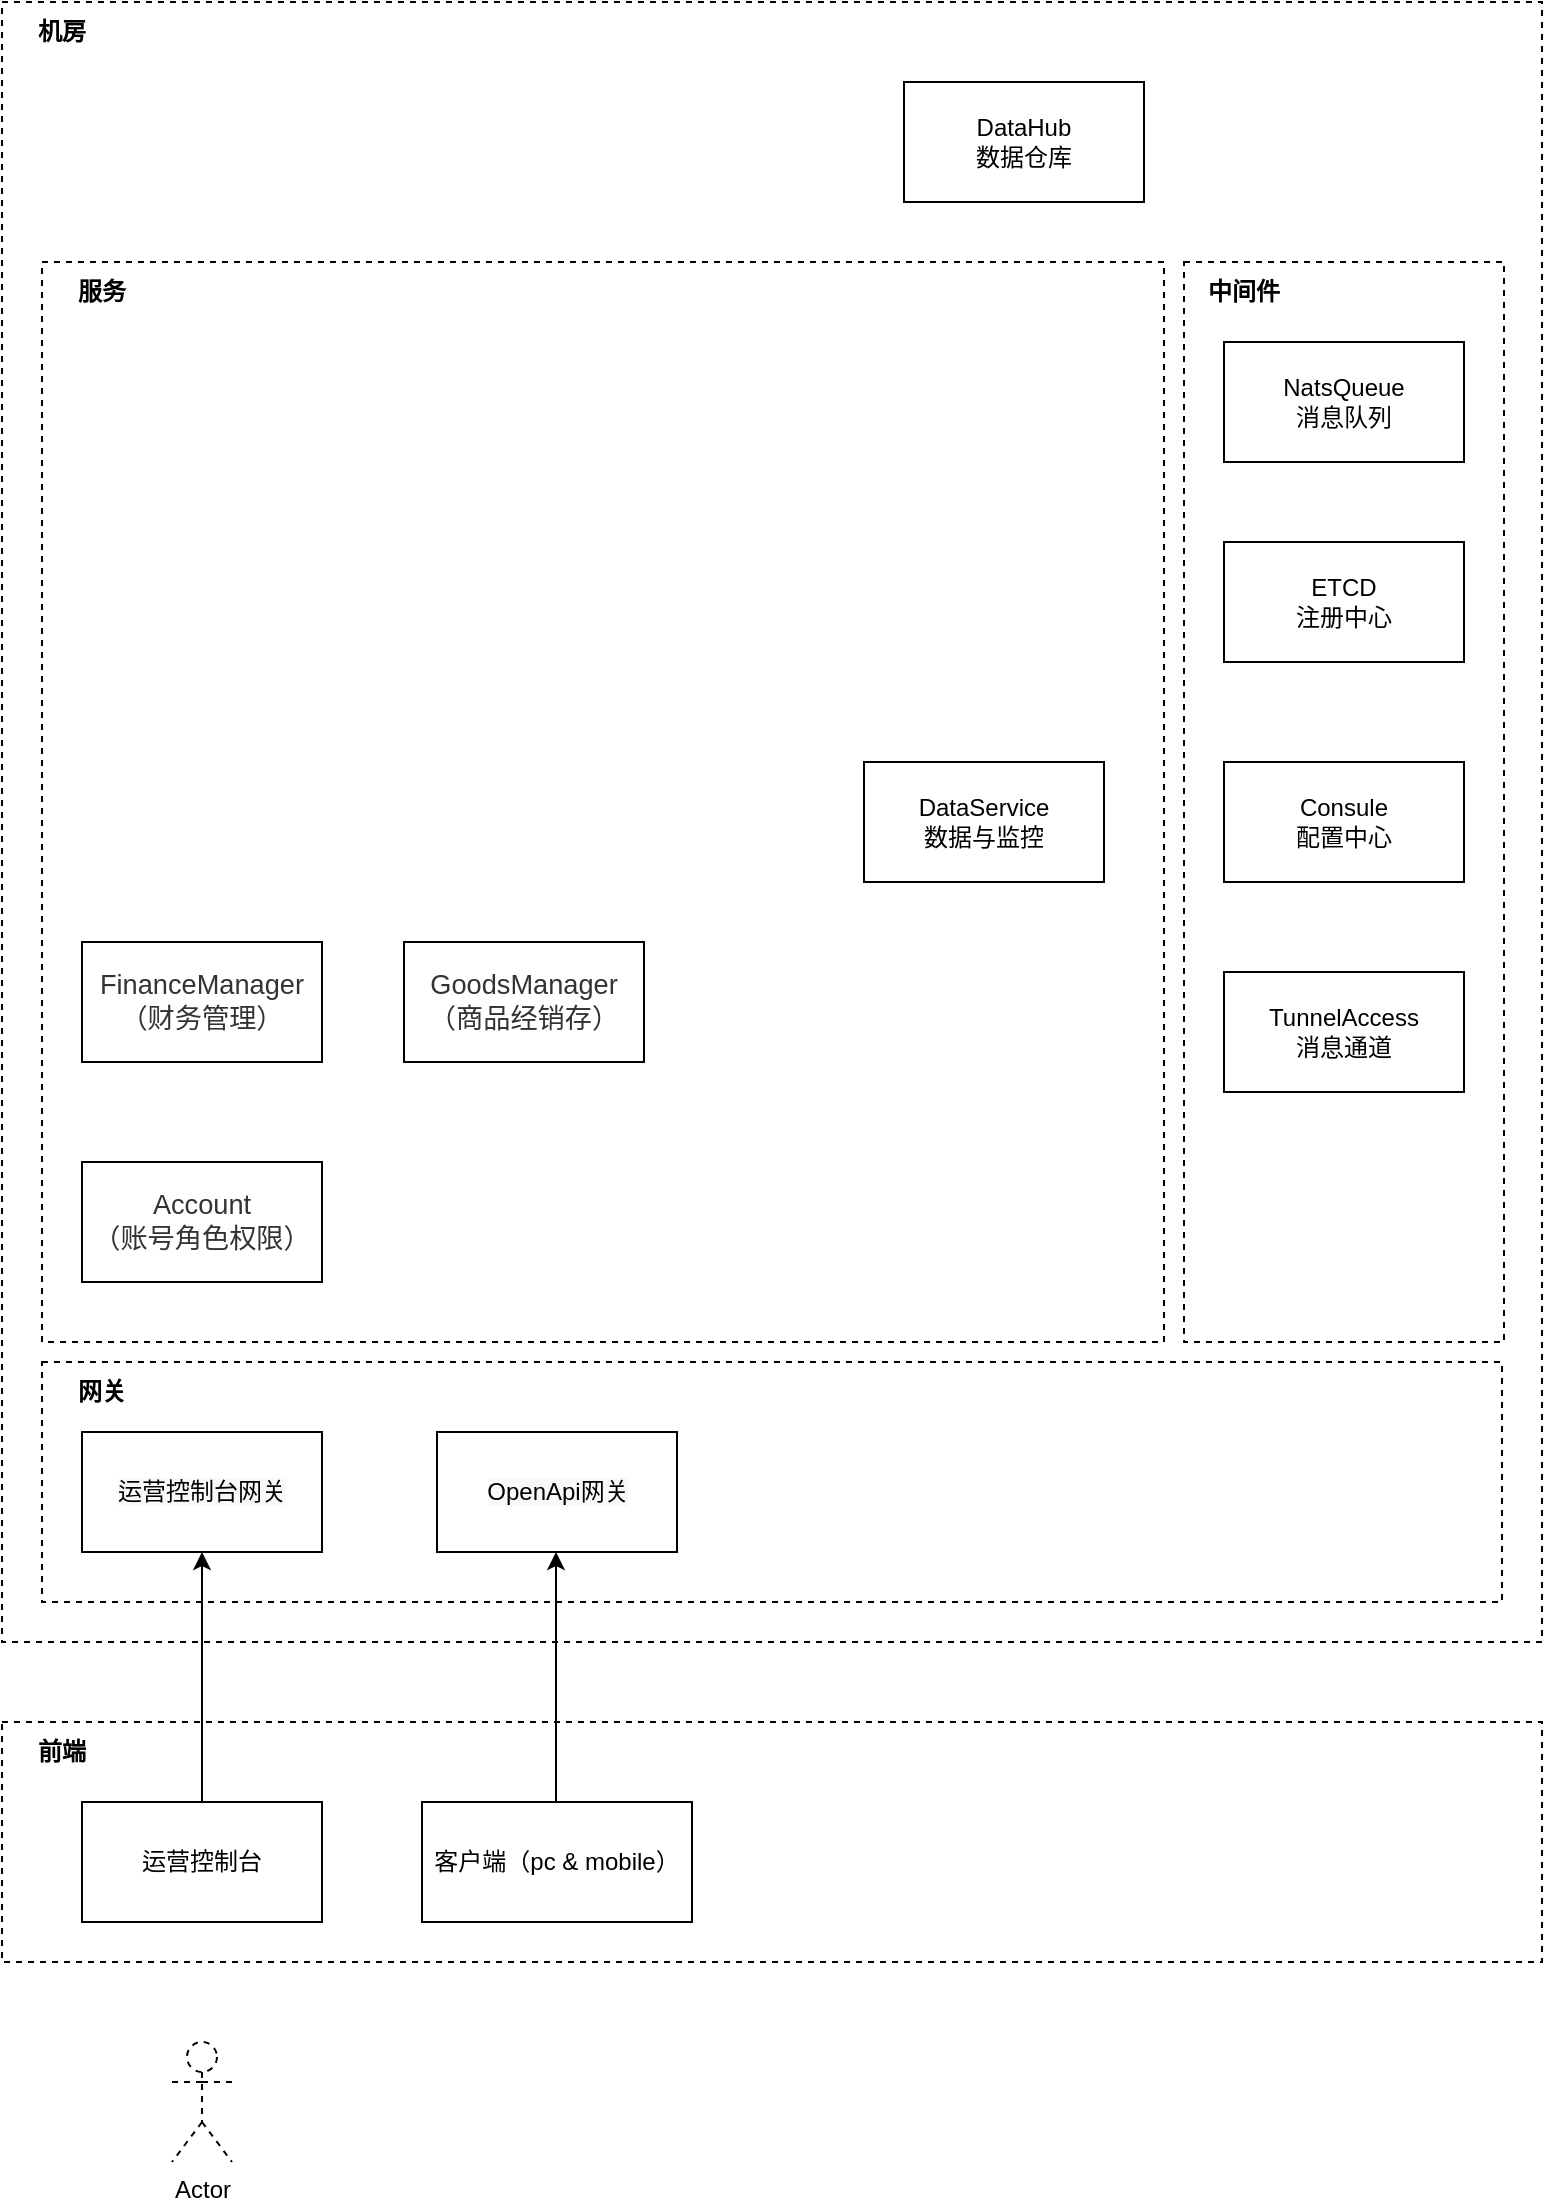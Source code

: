 <mxfile version="16.5.2" type="github">
  <diagram id="yDlQqX4NMxVAkaXIl09R" name="Page-1">
    <mxGraphModel dx="1550" dy="779" grid="1" gridSize="10" guides="1" tooltips="1" connect="1" arrows="1" fold="1" page="1" pageScale="1" pageWidth="827" pageHeight="1169" math="0" shadow="0">
      <root>
        <mxCell id="0" />
        <mxCell id="1" parent="0" />
        <mxCell id="BThvKviPsCQtGSirkgmr-12" value="" style="rounded=0;whiteSpace=wrap;html=1;dashed=1;" vertex="1" parent="1">
          <mxGeometry x="29" y="890" width="770" height="120" as="geometry" />
        </mxCell>
        <mxCell id="BThvKviPsCQtGSirkgmr-13" value="前端" style="text;html=1;strokeColor=none;fillColor=none;align=center;verticalAlign=middle;whiteSpace=wrap;rounded=0;dashed=1;fontStyle=1" vertex="1" parent="1">
          <mxGeometry x="29" y="890" width="60" height="30" as="geometry" />
        </mxCell>
        <mxCell id="BThvKviPsCQtGSirkgmr-14" value="运营控制台" style="rounded=0;whiteSpace=wrap;html=1;" vertex="1" parent="1">
          <mxGeometry x="69" y="930" width="120" height="60" as="geometry" />
        </mxCell>
        <mxCell id="BThvKviPsCQtGSirkgmr-15" value="客户端（pc &amp;amp; mobile）" style="rounded=0;whiteSpace=wrap;html=1;" vertex="1" parent="1">
          <mxGeometry x="239" y="930" width="135" height="60" as="geometry" />
        </mxCell>
        <mxCell id="BThvKviPsCQtGSirkgmr-23" value="" style="rounded=0;whiteSpace=wrap;html=1;dashed=1;" vertex="1" parent="1">
          <mxGeometry x="29" y="30" width="770" height="820" as="geometry" />
        </mxCell>
        <mxCell id="BThvKviPsCQtGSirkgmr-34" value="" style="rounded=0;whiteSpace=wrap;html=1;dashed=1;" vertex="1" parent="1">
          <mxGeometry x="49" y="710" width="730" height="120" as="geometry" />
        </mxCell>
        <mxCell id="BThvKviPsCQtGSirkgmr-35" value="机房" style="text;html=1;strokeColor=none;fillColor=none;align=center;verticalAlign=middle;whiteSpace=wrap;rounded=0;dashed=1;fontStyle=1" vertex="1" parent="1">
          <mxGeometry x="29" y="30" width="60" height="30" as="geometry" />
        </mxCell>
        <mxCell id="BThvKviPsCQtGSirkgmr-36" value="网关" style="text;html=1;strokeColor=none;fillColor=none;align=center;verticalAlign=middle;whiteSpace=wrap;rounded=0;dashed=1;fontStyle=1" vertex="1" parent="1">
          <mxGeometry x="49" y="710" width="60" height="30" as="geometry" />
        </mxCell>
        <mxCell id="BThvKviPsCQtGSirkgmr-37" value="&lt;span style=&quot;color: rgb(51 , 51 , 51) ; font-family: &amp;#34;tahoma&amp;#34; , &amp;#34;microsoft yahei&amp;#34; , , , &amp;#34;malgun gothic&amp;#34; , sans-serif ; font-size: 13.6px ; line-height: 16.8px ; text-align: left ; background-color: rgb(255 , 255 , 255)&quot;&gt;&lt;span style=&quot;color: rgb(0 , 0 , 0) ; font-size: 12px ; text-align: center ; background-color: rgb(248 , 249 , 250)&quot;&gt;运营控制台网关&lt;/span&gt;&lt;br&gt;&lt;/span&gt;" style="rounded=0;whiteSpace=wrap;html=1;" vertex="1" parent="1">
          <mxGeometry x="69" y="745" width="120" height="60" as="geometry" />
        </mxCell>
        <mxCell id="BThvKviPsCQtGSirkgmr-38" value="&lt;span style=&quot;color: rgb(51 , 51 , 51) ; font-family: &amp;#34;tahoma&amp;#34; , &amp;#34;microsoft yahei&amp;#34; , , , &amp;#34;malgun gothic&amp;#34; , sans-serif ; font-size: 13.6px ; line-height: 16.8px ; text-align: left ; background-color: rgb(255 , 255 , 255)&quot;&gt;&lt;span style=&quot;color: rgb(0 , 0 , 0) ; font-size: 12px ; text-align: center ; background-color: rgb(248 , 249 , 250)&quot;&gt;OpenApi网关&lt;/span&gt;&lt;br&gt;&lt;/span&gt;" style="rounded=0;whiteSpace=wrap;html=1;" vertex="1" parent="1">
          <mxGeometry x="246.5" y="745" width="120" height="60" as="geometry" />
        </mxCell>
        <mxCell id="BThvKviPsCQtGSirkgmr-39" value="" style="endArrow=classic;html=1;rounded=0;entryX=0.5;entryY=1;entryDx=0;entryDy=0;exitX=0.5;exitY=0;exitDx=0;exitDy=0;" edge="1" parent="1" source="BThvKviPsCQtGSirkgmr-14" target="BThvKviPsCQtGSirkgmr-37">
          <mxGeometry width="50" height="50" relative="1" as="geometry">
            <mxPoint x="119" y="910" as="sourcePoint" />
            <mxPoint x="118.96" y="810.02" as="targetPoint" />
          </mxGeometry>
        </mxCell>
        <mxCell id="BThvKviPsCQtGSirkgmr-40" value="" style="rounded=0;whiteSpace=wrap;html=1;dashed=1;" vertex="1" parent="1">
          <mxGeometry x="620" y="160" width="160" height="540" as="geometry" />
        </mxCell>
        <mxCell id="BThvKviPsCQtGSirkgmr-41" value="中间件" style="text;html=1;strokeColor=none;fillColor=none;align=center;verticalAlign=middle;whiteSpace=wrap;rounded=0;dashed=1;fontStyle=1" vertex="1" parent="1">
          <mxGeometry x="620" y="160" width="60" height="30" as="geometry" />
        </mxCell>
        <mxCell id="BThvKviPsCQtGSirkgmr-42" value="Consule&lt;br&gt;配置中心" style="rounded=0;whiteSpace=wrap;html=1;" vertex="1" parent="1">
          <mxGeometry x="640" y="410" width="120" height="60" as="geometry" />
        </mxCell>
        <mxCell id="BThvKviPsCQtGSirkgmr-43" value="NatsQueue&lt;br&gt;消息队列" style="rounded=0;whiteSpace=wrap;html=1;" vertex="1" parent="1">
          <mxGeometry x="640" y="200" width="120" height="60" as="geometry" />
        </mxCell>
        <mxCell id="BThvKviPsCQtGSirkgmr-44" value="ETCD&lt;br&gt;注册中心" style="rounded=0;whiteSpace=wrap;html=1;" vertex="1" parent="1">
          <mxGeometry x="640" y="300" width="120" height="60" as="geometry" />
        </mxCell>
        <mxCell id="BThvKviPsCQtGSirkgmr-45" value="TunnelAccess&lt;br&gt;消息通道" style="rounded=0;whiteSpace=wrap;html=1;" vertex="1" parent="1">
          <mxGeometry x="640" y="515" width="120" height="60" as="geometry" />
        </mxCell>
        <mxCell id="BThvKviPsCQtGSirkgmr-52" value="" style="endArrow=classic;html=1;rounded=0;entryX=0.5;entryY=1;entryDx=0;entryDy=0;exitX=0.5;exitY=0;exitDx=0;exitDy=0;" edge="1" parent="1">
          <mxGeometry width="50" height="50" relative="1" as="geometry">
            <mxPoint x="306" y="930" as="sourcePoint" />
            <mxPoint x="306" y="805" as="targetPoint" />
          </mxGeometry>
        </mxCell>
        <mxCell id="BThvKviPsCQtGSirkgmr-53" value="DataHub&lt;br&gt;数据仓库" style="rounded=0;whiteSpace=wrap;html=1;" vertex="1" parent="1">
          <mxGeometry x="480" y="70" width="120" height="60" as="geometry" />
        </mxCell>
        <mxCell id="BThvKviPsCQtGSirkgmr-55" value="" style="rounded=0;whiteSpace=wrap;html=1;dashed=1;" vertex="1" parent="1">
          <mxGeometry x="49" y="160" width="561" height="540" as="geometry" />
        </mxCell>
        <mxCell id="BThvKviPsCQtGSirkgmr-56" value="服务" style="text;html=1;strokeColor=none;fillColor=none;align=center;verticalAlign=middle;whiteSpace=wrap;rounded=0;dashed=1;fontStyle=1" vertex="1" parent="1">
          <mxGeometry x="49" y="160" width="60" height="30" as="geometry" />
        </mxCell>
        <mxCell id="BThvKviPsCQtGSirkgmr-57" value="&lt;span style=&quot;color: rgb(51 , 51 , 51) ; font-family: &amp;#34;tahoma&amp;#34; , &amp;#34;microsoft yahei&amp;#34; , , , &amp;#34;malgun gothic&amp;#34; , sans-serif ; font-size: 13.6px ; line-height: 16.8px ; text-align: left ; background-color: rgb(255 , 255 , 255)&quot;&gt;FinanceManager&lt;br&gt;（财务管理）&lt;br&gt;&lt;/span&gt;" style="rounded=0;whiteSpace=wrap;html=1;" vertex="1" parent="1">
          <mxGeometry x="69" y="500" width="120" height="60" as="geometry" />
        </mxCell>
        <mxCell id="BThvKviPsCQtGSirkgmr-58" value="&lt;span style=&quot;color: rgb(51 , 51 , 51) ; font-family: &amp;#34;tahoma&amp;#34; , &amp;#34;microsoft yahei&amp;#34; , , , &amp;#34;malgun gothic&amp;#34; , sans-serif ; font-size: 13.6px ; line-height: 16.8px ; text-align: left ; background-color: rgb(255 , 255 , 255)&quot;&gt;Account&lt;br&gt;（账号角色权限）&lt;br&gt;&lt;/span&gt;" style="rounded=0;whiteSpace=wrap;html=1;" vertex="1" parent="1">
          <mxGeometry x="69" y="610" width="120" height="60" as="geometry" />
        </mxCell>
        <mxCell id="BThvKviPsCQtGSirkgmr-59" value="&lt;span style=&quot;color: rgb(51 , 51 , 51) ; font-family: &amp;#34;tahoma&amp;#34; , &amp;#34;microsoft yahei&amp;#34; , , , &amp;#34;malgun gothic&amp;#34; , sans-serif ; font-size: 13.6px ; line-height: 16.8px ; text-align: left ; background-color: rgb(255 , 255 , 255)&quot;&gt;&lt;span style=&quot;font-family: &amp;#34;tahoma&amp;#34; , &amp;#34;microsoft yahei&amp;#34; , , , &amp;#34;malgun gothic&amp;#34; , sans-serif ; font-size: 13.6px ; line-height: 16.8px&quot;&gt;GoodsManager&lt;/span&gt;&lt;br&gt;（商品经销存）&lt;br&gt;&lt;/span&gt;" style="rounded=0;whiteSpace=wrap;html=1;" vertex="1" parent="1">
          <mxGeometry x="230" y="500" width="120" height="60" as="geometry" />
        </mxCell>
        <mxCell id="BThvKviPsCQtGSirkgmr-60" value="DataService&lt;br&gt;数据与监控" style="rounded=0;whiteSpace=wrap;html=1;" vertex="1" parent="1">
          <mxGeometry x="460" y="410" width="120" height="60" as="geometry" />
        </mxCell>
        <mxCell id="BThvKviPsCQtGSirkgmr-61" value="Actor" style="shape=umlActor;verticalLabelPosition=bottom;verticalAlign=top;html=1;dashed=1;" vertex="1" parent="1">
          <mxGeometry x="114" y="1050" width="30" height="60" as="geometry" />
        </mxCell>
      </root>
    </mxGraphModel>
  </diagram>
</mxfile>
